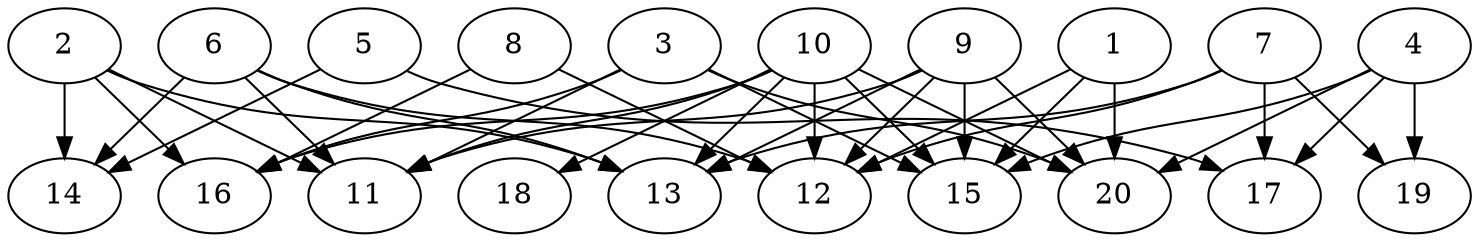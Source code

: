 // DAG automatically generated by daggen at Wed Jul 24 21:21:55 2019
// ./daggen --dot -n 20 --ccr 0.4 --fat 0.8 --regular 0.5 --density 0.6 --mindata 5242880 --maxdata 52428800 
digraph G {
  1 [size="125027840", alpha="0.04", expect_size="50011136"] 
  1 -> 12 [size ="50011136"]
  1 -> 15 [size ="50011136"]
  1 -> 20 [size ="50011136"]
  2 [size="51691520", alpha="0.03", expect_size="20676608"] 
  2 -> 11 [size ="20676608"]
  2 -> 13 [size ="20676608"]
  2 -> 14 [size ="20676608"]
  2 -> 16 [size ="20676608"]
  3 [size="121057280", alpha="0.05", expect_size="48422912"] 
  3 -> 11 [size ="48422912"]
  3 -> 15 [size ="48422912"]
  3 -> 16 [size ="48422912"]
  3 -> 20 [size ="48422912"]
  4 [size="19873280", alpha="0.02", expect_size="7949312"] 
  4 -> 15 [size ="7949312"]
  4 -> 17 [size ="7949312"]
  4 -> 19 [size ="7949312"]
  4 -> 20 [size ="7949312"]
  5 [size="19130880", alpha="0.10", expect_size="7652352"] 
  5 -> 14 [size ="7652352"]
  5 -> 17 [size ="7652352"]
  6 [size="21739520", alpha="0.09", expect_size="8695808"] 
  6 -> 11 [size ="8695808"]
  6 -> 12 [size ="8695808"]
  6 -> 13 [size ="8695808"]
  6 -> 14 [size ="8695808"]
  7 [size="88130560", alpha="0.08", expect_size="35252224"] 
  7 -> 12 [size ="35252224"]
  7 -> 13 [size ="35252224"]
  7 -> 17 [size ="35252224"]
  7 -> 19 [size ="35252224"]
  8 [size="83228160", alpha="0.14", expect_size="33291264"] 
  8 -> 12 [size ="33291264"]
  8 -> 16 [size ="33291264"]
  9 [size="82035200", alpha="0.05", expect_size="32814080"] 
  9 -> 11 [size ="32814080"]
  9 -> 12 [size ="32814080"]
  9 -> 13 [size ="32814080"]
  9 -> 15 [size ="32814080"]
  9 -> 20 [size ="32814080"]
  10 [size="99765760", alpha="0.17", expect_size="39906304"] 
  10 -> 11 [size ="39906304"]
  10 -> 12 [size ="39906304"]
  10 -> 13 [size ="39906304"]
  10 -> 15 [size ="39906304"]
  10 -> 16 [size ="39906304"]
  10 -> 18 [size ="39906304"]
  10 -> 20 [size ="39906304"]
  11 [size="80668160", alpha="0.11", expect_size="32267264"] 
  12 [size="103664640", alpha="0.09", expect_size="41465856"] 
  13 [size="122255360", alpha="0.10", expect_size="48902144"] 
  14 [size="33571840", alpha="0.11", expect_size="13428736"] 
  15 [size="45788160", alpha="0.05", expect_size="18315264"] 
  16 [size="104074240", alpha="0.10", expect_size="41629696"] 
  17 [size="38725120", alpha="0.13", expect_size="15490048"] 
  18 [size="83747840", alpha="0.00", expect_size="33499136"] 
  19 [size="50713600", alpha="0.19", expect_size="20285440"] 
  20 [size="80870400", alpha="0.06", expect_size="32348160"] 
}

